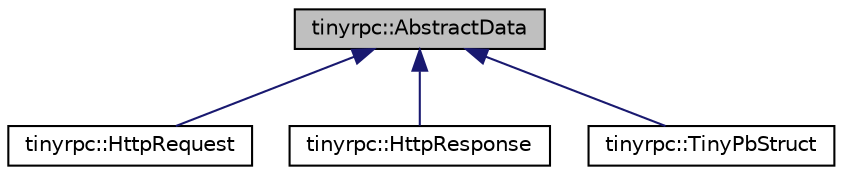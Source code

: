 digraph "tinyrpc::AbstractData"
{
 // LATEX_PDF_SIZE
  edge [fontname="Helvetica",fontsize="10",labelfontname="Helvetica",labelfontsize="10"];
  node [fontname="Helvetica",fontsize="10",shape=record];
  Node1 [label="tinyrpc::AbstractData",height=0.2,width=0.4,color="black", fillcolor="grey75", style="filled", fontcolor="black",tooltip=" "];
  Node1 -> Node2 [dir="back",color="midnightblue",fontsize="10",style="solid",fontname="Helvetica"];
  Node2 [label="tinyrpc::HttpRequest",height=0.2,width=0.4,color="black", fillcolor="white", style="filled",URL="$classtinyrpc_1_1HttpRequest.html",tooltip=" "];
  Node1 -> Node3 [dir="back",color="midnightblue",fontsize="10",style="solid",fontname="Helvetica"];
  Node3 [label="tinyrpc::HttpResponse",height=0.2,width=0.4,color="black", fillcolor="white", style="filled",URL="$classtinyrpc_1_1HttpResponse.html",tooltip=" "];
  Node1 -> Node4 [dir="back",color="midnightblue",fontsize="10",style="solid",fontname="Helvetica"];
  Node4 [label="tinyrpc::TinyPbStruct",height=0.2,width=0.4,color="black", fillcolor="white", style="filled",URL="$classtinyrpc_1_1TinyPbStruct.html",tooltip=" "];
}
